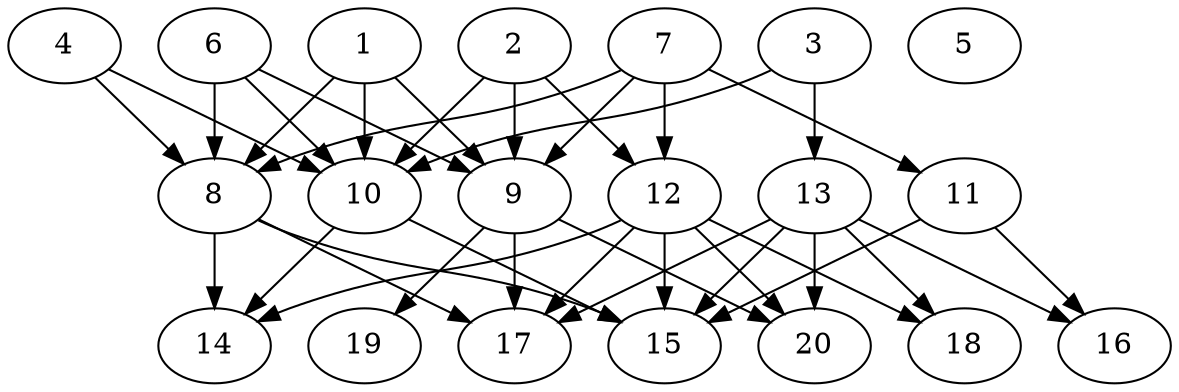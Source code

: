 // DAG automatically generated by daggen at Thu Oct  3 13:58:42 2019
// ./daggen --dot -n 20 --ccr 0.5 --fat 0.7 --regular 0.7 --density 0.7 --mindata 5242880 --maxdata 52428800 
digraph G {
  1 [size="94132224", alpha="0.11", expect_size="47066112"] 
  1 -> 8 [size ="47066112"]
  1 -> 9 [size ="47066112"]
  1 -> 10 [size ="47066112"]
  2 [size="39567360", alpha="0.17", expect_size="19783680"] 
  2 -> 9 [size ="19783680"]
  2 -> 10 [size ="19783680"]
  2 -> 12 [size ="19783680"]
  3 [size="96364544", alpha="0.07", expect_size="48182272"] 
  3 -> 10 [size ="48182272"]
  3 -> 13 [size ="48182272"]
  4 [size="65284096", alpha="0.08", expect_size="32642048"] 
  4 -> 8 [size ="32642048"]
  4 -> 10 [size ="32642048"]
  5 [size="65234944", alpha="0.13", expect_size="32617472"] 
  6 [size="31858688", alpha="0.13", expect_size="15929344"] 
  6 -> 8 [size ="15929344"]
  6 -> 9 [size ="15929344"]
  6 -> 10 [size ="15929344"]
  7 [size="82987008", alpha="0.07", expect_size="41493504"] 
  7 -> 8 [size ="41493504"]
  7 -> 9 [size ="41493504"]
  7 -> 11 [size ="41493504"]
  7 -> 12 [size ="41493504"]
  8 [size="30533632", alpha="0.10", expect_size="15266816"] 
  8 -> 14 [size ="15266816"]
  8 -> 15 [size ="15266816"]
  8 -> 17 [size ="15266816"]
  9 [size="19535872", alpha="0.07", expect_size="9767936"] 
  9 -> 17 [size ="9767936"]
  9 -> 19 [size ="9767936"]
  9 -> 20 [size ="9767936"]
  10 [size="34609152", alpha="0.11", expect_size="17304576"] 
  10 -> 14 [size ="17304576"]
  10 -> 15 [size ="17304576"]
  11 [size="16150528", alpha="0.13", expect_size="8075264"] 
  11 -> 15 [size ="8075264"]
  11 -> 16 [size ="8075264"]
  12 [size="68651008", alpha="0.00", expect_size="34325504"] 
  12 -> 14 [size ="34325504"]
  12 -> 15 [size ="34325504"]
  12 -> 17 [size ="34325504"]
  12 -> 18 [size ="34325504"]
  12 -> 20 [size ="34325504"]
  13 [size="56272896", alpha="0.03", expect_size="28136448"] 
  13 -> 15 [size ="28136448"]
  13 -> 16 [size ="28136448"]
  13 -> 17 [size ="28136448"]
  13 -> 18 [size ="28136448"]
  13 -> 20 [size ="28136448"]
  14 [size="88016896", alpha="0.10", expect_size="44008448"] 
  15 [size="30945280", alpha="0.11", expect_size="15472640"] 
  16 [size="91111424", alpha="0.19", expect_size="45555712"] 
  17 [size="59754496", alpha="0.16", expect_size="29877248"] 
  18 [size="92041216", alpha="0.15", expect_size="46020608"] 
  19 [size="46155776", alpha="0.03", expect_size="23077888"] 
  20 [size="79300608", alpha="0.17", expect_size="39650304"] 
}

